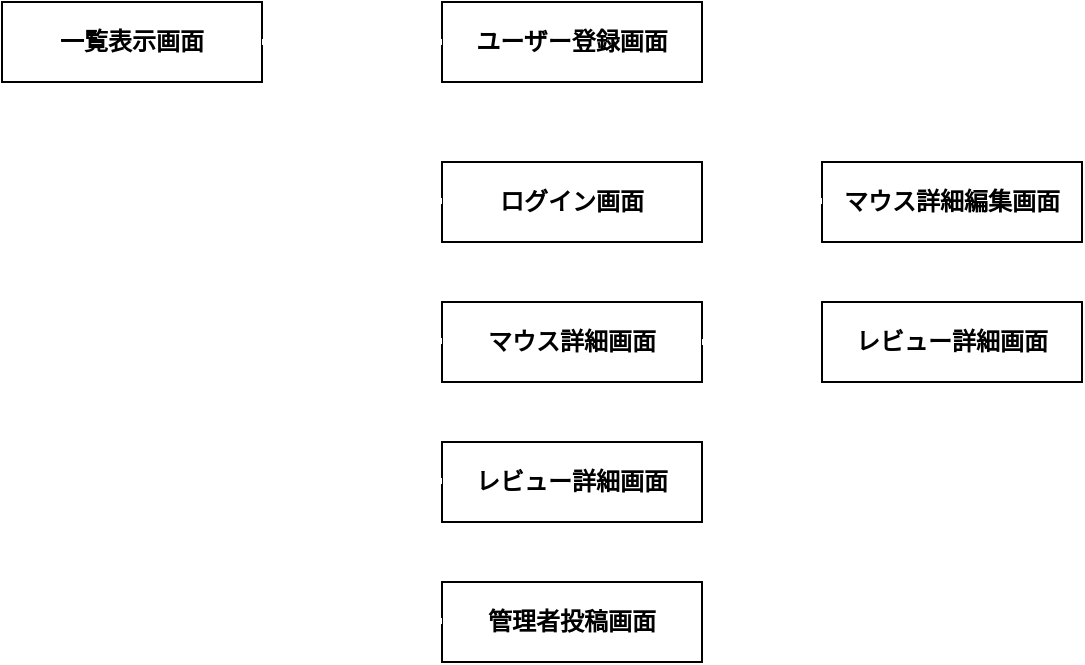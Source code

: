 <mxfile>
    <diagram id="7rrIwqdfaiw2czHNj5mt" name="ページ1">
        <mxGraphModel dx="654" dy="448" grid="1" gridSize="10" guides="1" tooltips="1" connect="1" arrows="1" fold="1" page="1" pageScale="1" pageWidth="827" pageHeight="1169" math="0" shadow="0">
            <root>
                <mxCell id="0"/>
                <mxCell id="1" parent="0"/>
                <mxCell id="2" value="一覧表示画面" style="rounded=0;whiteSpace=wrap;html=1;fillColor=#FFFFFF;strokeColor=#000000;fontColor=#000000;fontStyle=1" vertex="1" parent="1">
                    <mxGeometry x="80" y="70" width="130" height="40" as="geometry"/>
                </mxCell>
                <mxCell id="3" value="ユーザー登録画面" style="rounded=0;whiteSpace=wrap;html=1;fillColor=#FFFFFF;strokeColor=#000000;fontColor=#000000;fontStyle=1" vertex="1" parent="1">
                    <mxGeometry x="300" y="70" width="130" height="40" as="geometry"/>
                </mxCell>
                <mxCell id="4" value="ログイン画面" style="rounded=0;whiteSpace=wrap;html=1;fillColor=#FFFFFF;strokeColor=#000000;fontColor=#000000;fontStyle=1" vertex="1" parent="1">
                    <mxGeometry x="300" y="150" width="130" height="40" as="geometry"/>
                </mxCell>
                <mxCell id="5" value="マウス詳細画面" style="rounded=0;whiteSpace=wrap;html=1;fillColor=#FFFFFF;strokeColor=#000000;fontColor=#000000;fontStyle=1" vertex="1" parent="1">
                    <mxGeometry x="300" y="220" width="130" height="40" as="geometry"/>
                </mxCell>
                <mxCell id="6" value="レビュー詳細画面" style="rounded=0;whiteSpace=wrap;html=1;fillColor=#FFFFFF;strokeColor=#000000;fontColor=#000000;fontStyle=1" vertex="1" parent="1">
                    <mxGeometry x="300" y="290" width="130" height="40" as="geometry"/>
                </mxCell>
                <mxCell id="7" value="管理者投稿画面" style="rounded=0;whiteSpace=wrap;html=1;fillColor=#FFFFFF;strokeColor=#000000;fontColor=#000000;fontStyle=1" vertex="1" parent="1">
                    <mxGeometry x="300" y="360" width="130" height="40" as="geometry"/>
                </mxCell>
                <mxCell id="8" value="" style="endArrow=none;html=1;fontColor=#000000;entryX=0;entryY=0.5;entryDx=0;entryDy=0;exitX=1;exitY=0.5;exitDx=0;exitDy=0;fontSize=21;strokeWidth=3;strokeColor=#FFFFFF;" edge="1" parent="1" source="2" target="3">
                    <mxGeometry width="50" height="50" relative="1" as="geometry">
                        <mxPoint x="160" y="260" as="sourcePoint"/>
                        <mxPoint x="210" y="210" as="targetPoint"/>
                    </mxGeometry>
                </mxCell>
                <mxCell id="9" value="" style="endArrow=none;html=1;fontSize=21;fontColor=#000000;strokeWidth=3;strokeColor=#FFFFFF;fillColor=#f5f5f5;" edge="1" parent="1">
                    <mxGeometry width="50" height="50" relative="1" as="geometry">
                        <mxPoint x="240" y="380" as="sourcePoint"/>
                        <mxPoint x="240" y="90" as="targetPoint"/>
                    </mxGeometry>
                </mxCell>
                <mxCell id="10" value="" style="endArrow=none;html=1;fontColor=#000000;entryX=0;entryY=0.5;entryDx=0;entryDy=0;fontSize=21;strokeWidth=3;strokeColor=#FFFFFF;" edge="1" parent="1">
                    <mxGeometry width="50" height="50" relative="1" as="geometry">
                        <mxPoint x="240" y="170" as="sourcePoint"/>
                        <mxPoint x="300" y="169.5" as="targetPoint"/>
                    </mxGeometry>
                </mxCell>
                <mxCell id="11" value="" style="endArrow=none;html=1;fontColor=#000000;entryX=0;entryY=0.5;entryDx=0;entryDy=0;fontSize=21;strokeWidth=3;strokeColor=#FFFFFF;" edge="1" parent="1">
                    <mxGeometry width="50" height="50" relative="1" as="geometry">
                        <mxPoint x="240" y="240" as="sourcePoint"/>
                        <mxPoint x="300" y="239.5" as="targetPoint"/>
                    </mxGeometry>
                </mxCell>
                <mxCell id="12" value="" style="endArrow=none;html=1;fontColor=#000000;entryX=0;entryY=0.5;entryDx=0;entryDy=0;fontSize=21;strokeWidth=3;strokeColor=#FFFFFF;" edge="1" parent="1">
                    <mxGeometry width="50" height="50" relative="1" as="geometry">
                        <mxPoint x="240" y="310" as="sourcePoint"/>
                        <mxPoint x="300" y="309.5" as="targetPoint"/>
                    </mxGeometry>
                </mxCell>
                <mxCell id="13" value="" style="endArrow=none;html=1;fontColor=#000000;entryX=0;entryY=0.5;entryDx=0;entryDy=0;fontSize=21;strokeWidth=3;strokeColor=#FFFFFF;" edge="1" parent="1">
                    <mxGeometry width="50" height="50" relative="1" as="geometry">
                        <mxPoint x="240" y="380" as="sourcePoint"/>
                        <mxPoint x="300" y="379.5" as="targetPoint"/>
                    </mxGeometry>
                </mxCell>
                <mxCell id="14" value="" style="endArrow=none;html=1;fontColor=#000000;entryX=0;entryY=0.5;entryDx=0;entryDy=0;fontSize=21;strokeWidth=3;strokeColor=#FFFFFF;" edge="1" parent="1">
                    <mxGeometry width="50" height="50" relative="1" as="geometry">
                        <mxPoint x="430" y="240" as="sourcePoint"/>
                        <mxPoint x="490" y="239.5" as="targetPoint"/>
                    </mxGeometry>
                </mxCell>
                <mxCell id="15" value="レビュー詳細画面" style="rounded=0;whiteSpace=wrap;html=1;fillColor=#FFFFFF;strokeColor=#000000;fontColor=#000000;fontStyle=1" vertex="1" parent="1">
                    <mxGeometry x="490" y="220" width="130" height="40" as="geometry"/>
                </mxCell>
                <mxCell id="17" value="マウス詳細編集画面" style="rounded=0;whiteSpace=wrap;html=1;fillColor=#FFFFFF;strokeColor=#000000;fontColor=#000000;fontStyle=1" vertex="1" parent="1">
                    <mxGeometry x="490" y="150" width="130" height="40" as="geometry"/>
                </mxCell>
                <mxCell id="18" value="" style="endArrow=none;html=1;fontColor=#000000;fontSize=21;strokeWidth=3;strokeColor=#FFFFFF;" edge="1" parent="1">
                    <mxGeometry width="50" height="50" relative="1" as="geometry">
                        <mxPoint x="460" y="170" as="sourcePoint"/>
                        <mxPoint x="460" y="240" as="targetPoint"/>
                    </mxGeometry>
                </mxCell>
                <mxCell id="19" value="" style="endArrow=none;html=1;fontColor=#000000;entryX=0;entryY=0.5;entryDx=0;entryDy=0;fontSize=21;strokeWidth=3;strokeColor=#FFFFFF;" edge="1" parent="1">
                    <mxGeometry width="50" height="50" relative="1" as="geometry">
                        <mxPoint x="460" y="170" as="sourcePoint"/>
                        <mxPoint x="490" y="169.5" as="targetPoint"/>
                    </mxGeometry>
                </mxCell>
            </root>
        </mxGraphModel>
    </diagram>
</mxfile>